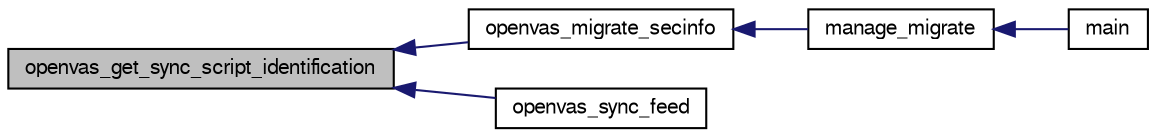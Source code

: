 digraph G
{
  bgcolor="transparent";
  edge [fontname="FreeSans",fontsize="10",labelfontname="FreeSans",labelfontsize="10"];
  node [fontname="FreeSans",fontsize="10",shape=record];
  rankdir=LR;
  Node1 [label="openvas_get_sync_script_identification",height=0.2,width=0.4,color="black", fillcolor="grey75", style="filled" fontcolor="black"];
  Node1 -> Node2 [dir=back,color="midnightblue",fontsize="10",style="solid",fontname="FreeSans"];
  Node2 [label="openvas_migrate_secinfo",height=0.2,width=0.4,color="black",URL="$manage_8h.html#a555aa0beecf700df59c9cc89c6c8f922",tooltip="Migrates SCAP or CERT database, waiting until migration terminates."];
  Node2 -> Node3 [dir=back,color="midnightblue",fontsize="10",style="solid",fontname="FreeSans"];
  Node3 [label="manage_migrate",height=0.2,width=0.4,color="black",URL="$manage__migrators_8c.html#a2523817cc30b1c63617a13eeaeda49a8",tooltip="Migrate database to version supported by this manager."];
  Node3 -> Node4 [dir=back,color="midnightblue",fontsize="10",style="solid",fontname="FreeSans"];
  Node4 [label="main",height=0.2,width=0.4,color="black",URL="$openvasmd_8c.html#a3c04138a5bfe5d72780bb7e82a18e627",tooltip="Entry point to the manager."];
  Node1 -> Node5 [dir=back,color="midnightblue",fontsize="10",style="solid",fontname="FreeSans"];
  Node5 [label="openvas_sync_feed",height=0.2,width=0.4,color="black",URL="$manage_8h.html#a67fcd6c823c61b97cb5b9a5a1a981678",tooltip="Forks a child to synchronize the local feed collection."];
}
